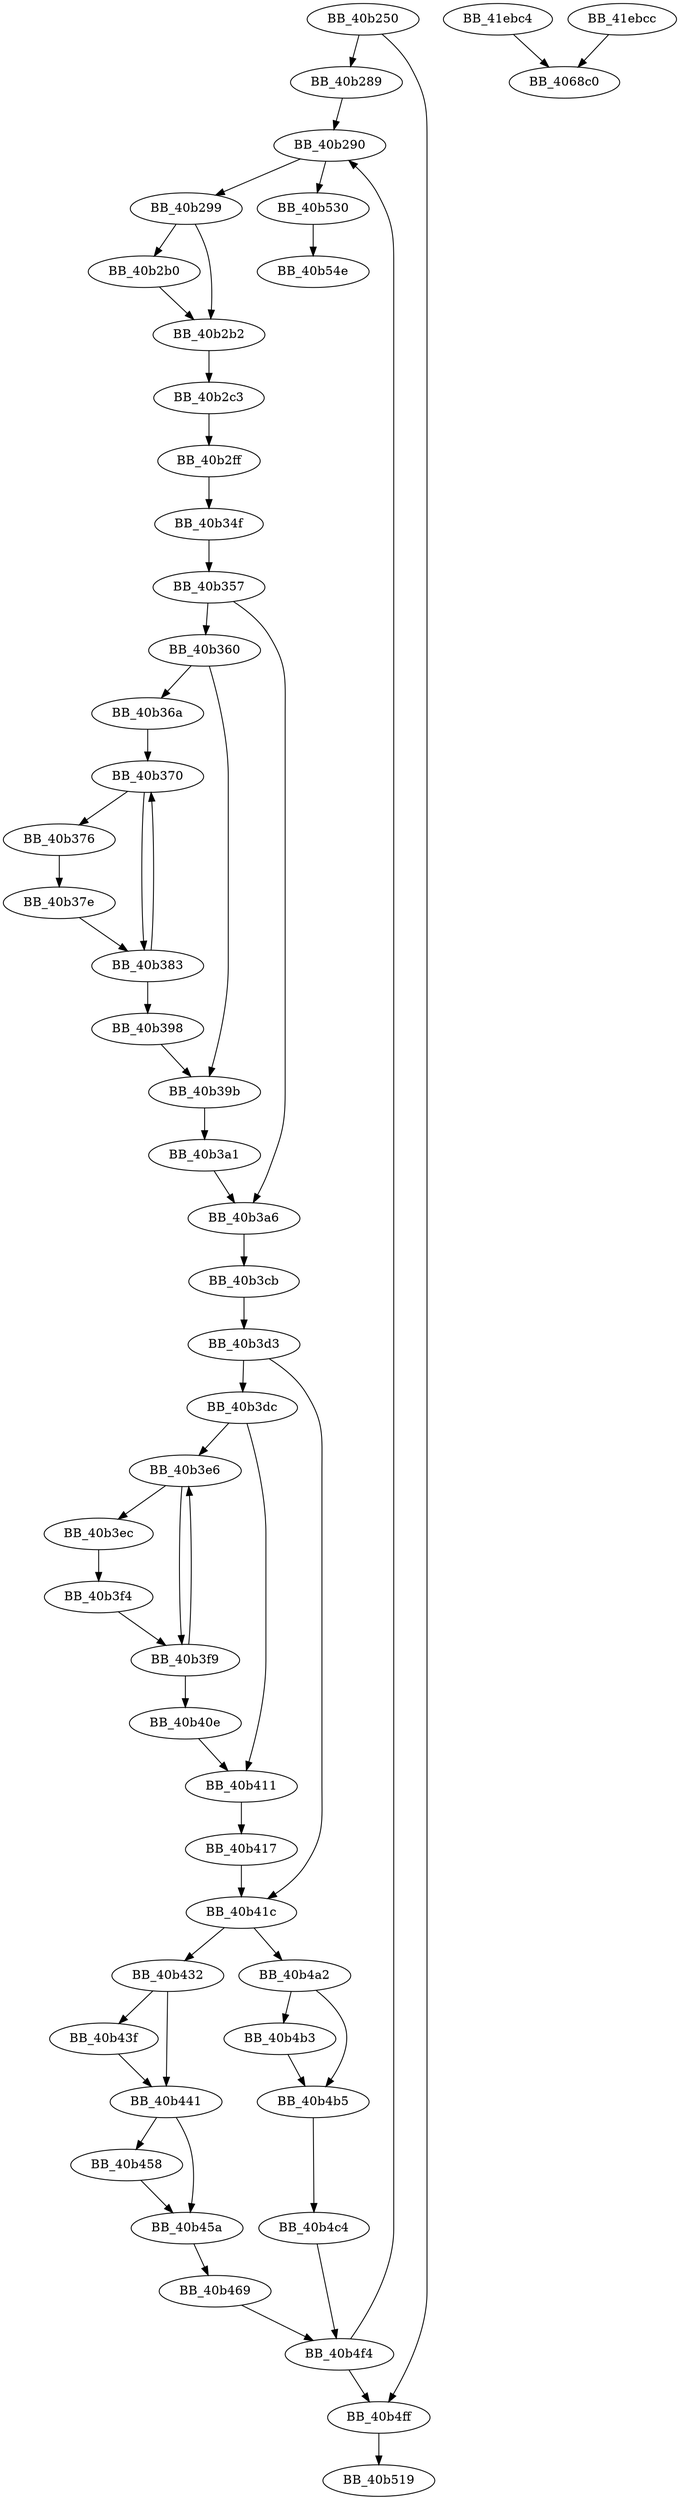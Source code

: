 DiGraph sub_40B250{
BB_40b250->BB_40b289
BB_40b250->BB_40b4ff
BB_40b289->BB_40b290
BB_40b290->BB_40b299
BB_40b290->BB_40b530
BB_40b299->BB_40b2b0
BB_40b299->BB_40b2b2
BB_40b2b0->BB_40b2b2
BB_40b2b2->BB_40b2c3
BB_40b2c3->BB_40b2ff
BB_40b2ff->BB_40b34f
BB_40b34f->BB_40b357
BB_40b357->BB_40b360
BB_40b357->BB_40b3a6
BB_40b360->BB_40b36a
BB_40b360->BB_40b39b
BB_40b36a->BB_40b370
BB_40b370->BB_40b376
BB_40b370->BB_40b383
BB_40b376->BB_40b37e
BB_40b37e->BB_40b383
BB_40b383->BB_40b370
BB_40b383->BB_40b398
BB_40b398->BB_40b39b
BB_40b39b->BB_40b3a1
BB_40b3a1->BB_40b3a6
BB_40b3a6->BB_40b3cb
BB_40b3cb->BB_40b3d3
BB_40b3d3->BB_40b3dc
BB_40b3d3->BB_40b41c
BB_40b3dc->BB_40b3e6
BB_40b3dc->BB_40b411
BB_40b3e6->BB_40b3ec
BB_40b3e6->BB_40b3f9
BB_40b3ec->BB_40b3f4
BB_40b3f4->BB_40b3f9
BB_40b3f9->BB_40b3e6
BB_40b3f9->BB_40b40e
BB_40b40e->BB_40b411
BB_40b411->BB_40b417
BB_40b417->BB_40b41c
BB_40b41c->BB_40b432
BB_40b41c->BB_40b4a2
BB_40b432->BB_40b43f
BB_40b432->BB_40b441
BB_40b43f->BB_40b441
BB_40b441->BB_40b458
BB_40b441->BB_40b45a
BB_40b458->BB_40b45a
BB_40b45a->BB_40b469
BB_40b469->BB_40b4f4
BB_40b4a2->BB_40b4b3
BB_40b4a2->BB_40b4b5
BB_40b4b3->BB_40b4b5
BB_40b4b5->BB_40b4c4
BB_40b4c4->BB_40b4f4
BB_40b4f4->BB_40b290
BB_40b4f4->BB_40b4ff
BB_40b4ff->BB_40b519
BB_40b530->BB_40b54e
BB_41ebc4->BB_4068c0
BB_41ebcc->BB_4068c0
}
